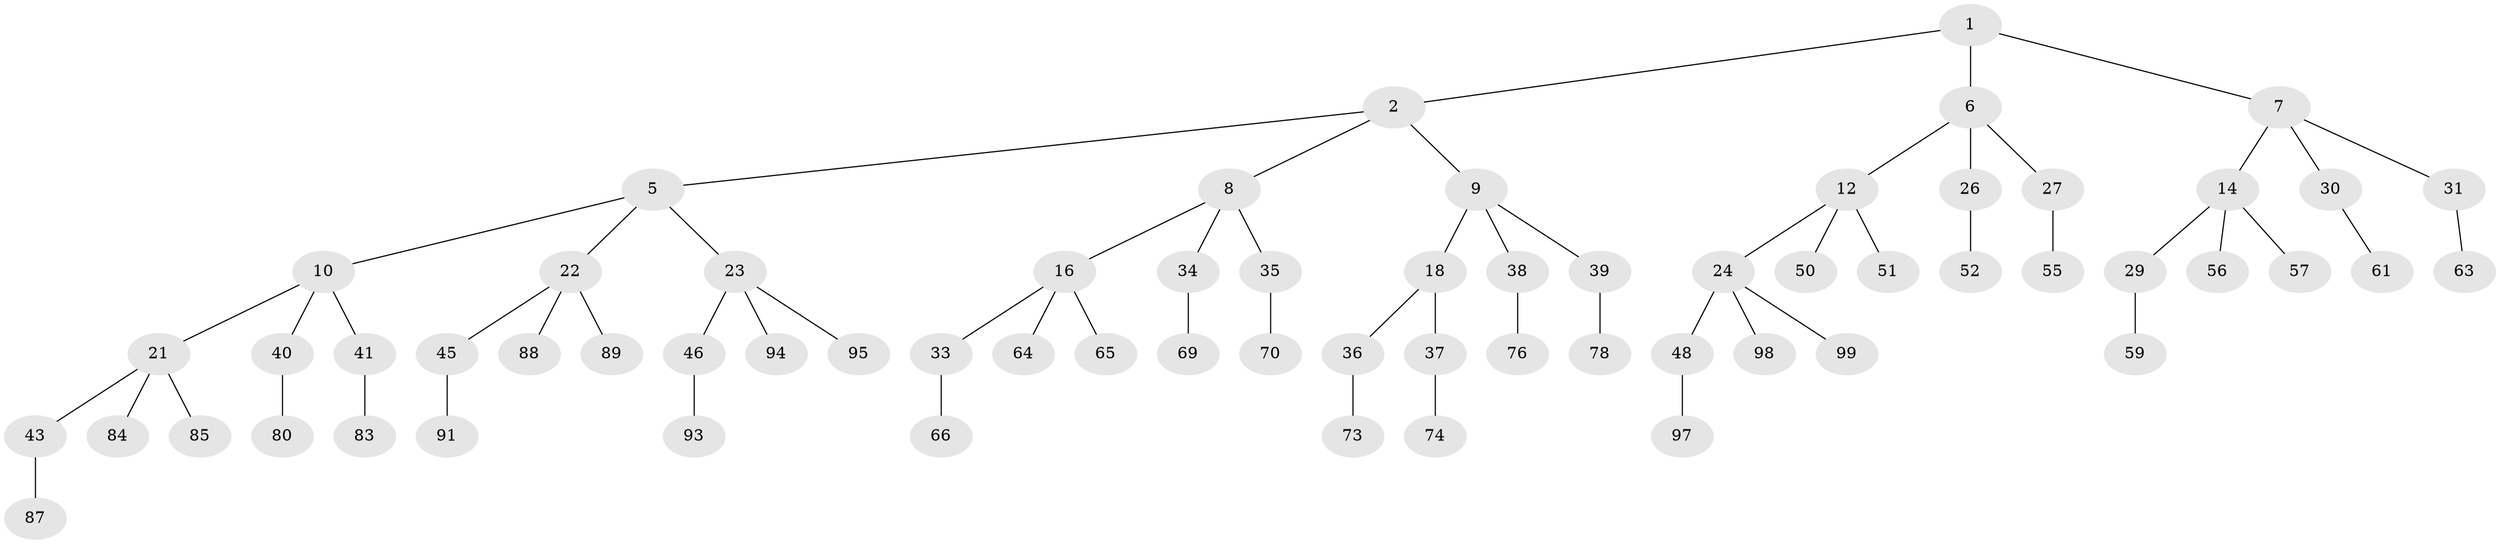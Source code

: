 // original degree distribution, {2: 0.02, 3: 0.48, 1: 0.5}
// Generated by graph-tools (version 1.1) at 2025/38/02/21/25 10:38:56]
// undirected, 66 vertices, 65 edges
graph export_dot {
graph [start="1"]
  node [color=gray90,style=filled];
  1 [super="+3"];
  2 [latent=1,super="+4"];
  5 [latent=0.5,super="+11"];
  6 [latent=0.5,super="+13"];
  7 [latent=0.5,super="+15"];
  8 [latent=0.333333,super="+17"];
  9 [latent=0.333333,super="+19"];
  10 [latent=0.333333,super="+20"];
  12 [latent=0.333333,super="+25"];
  14 [latent=0.333333,super="+28"];
  16 [latent=0.25,super="+32"];
  18 [latent=0.25];
  21 [latent=0.25,super="+42"];
  22 [latent=0.25,super="+44"];
  23 [latent=0.25,super="+47"];
  24 [latent=0.25,super="+49"];
  26 [latent=0.25,super="+53"];
  27 [latent=0.25,super="+54"];
  29 [latent=0.25,super="+58"];
  30 [latent=0.25,super="+60"];
  31 [latent=0.25,super="+62"];
  33 [latent=0.2,super="+67"];
  34 [latent=0.2,super="+68"];
  35 [latent=0.2,super="+71"];
  36 [latent=0.2,super="+72"];
  37 [latent=0.2,super="+75"];
  38 [latent=0.2,super="+77"];
  39 [latent=0.2,super="+79"];
  40 [latent=0.2,super="+81"];
  41 [latent=0.2,super="+82"];
  43 [latent=0.2,super="+86"];
  45 [latent=0.2,super="+90"];
  46 [latent=0.2,super="+92"];
  48 [latent=0.2,super="+96"];
  50 [latent=0.2,super="+100"];
  51 [latent=0.2];
  52 [latent=0.2];
  55 [latent=0.2];
  56 [latent=0.2];
  57 [latent=0.2];
  59 [latent=0.2];
  61 [latent=0.2];
  63 [latent=0.2];
  64 [latent=0.166667];
  65 [latent=0.166667];
  66 [latent=0.166667];
  69 [latent=0.166667];
  70 [latent=0.166667];
  73 [latent=0.166667];
  74 [latent=0.166667];
  76 [latent=0.166667];
  78 [latent=0.166667];
  80 [latent=0.166667];
  83 [latent=0.166667];
  84 [latent=0.166667];
  85 [latent=0.166667];
  87 [latent=0.166667];
  88 [latent=0.166667];
  89 [latent=0.166667];
  91 [latent=0.166667];
  93 [latent=0.166667];
  94 [latent=0.166667];
  95 [latent=0.166667];
  97 [latent=0.166667];
  98 [latent=0.166667];
  99 [latent=0.166667];
  1 -- 2;
  1 -- 6;
  1 -- 7;
  2 -- 5;
  2 -- 8;
  2 -- 9;
  5 -- 10;
  5 -- 22;
  5 -- 23;
  6 -- 12;
  6 -- 26;
  6 -- 27;
  7 -- 14;
  7 -- 31;
  7 -- 30;
  8 -- 16;
  8 -- 34;
  8 -- 35;
  9 -- 18;
  9 -- 38;
  9 -- 39;
  10 -- 21;
  10 -- 40;
  10 -- 41;
  12 -- 24;
  12 -- 50;
  12 -- 51;
  14 -- 29;
  14 -- 56;
  14 -- 57;
  16 -- 33;
  16 -- 65;
  16 -- 64;
  18 -- 36;
  18 -- 37;
  21 -- 43;
  21 -- 85;
  21 -- 84;
  22 -- 45;
  22 -- 88;
  22 -- 89;
  23 -- 46;
  23 -- 95;
  23 -- 94;
  24 -- 48;
  24 -- 98;
  24 -- 99;
  26 -- 52;
  27 -- 55;
  29 -- 59;
  30 -- 61;
  31 -- 63;
  33 -- 66;
  34 -- 69;
  35 -- 70;
  36 -- 73;
  37 -- 74;
  38 -- 76;
  39 -- 78;
  40 -- 80;
  41 -- 83;
  43 -- 87;
  45 -- 91;
  46 -- 93;
  48 -- 97;
}
